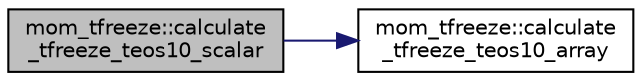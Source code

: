 digraph "mom_tfreeze::calculate_tfreeze_teos10_scalar"
{
 // INTERACTIVE_SVG=YES
 // LATEX_PDF_SIZE
  edge [fontname="Helvetica",fontsize="10",labelfontname="Helvetica",labelfontsize="10"];
  node [fontname="Helvetica",fontsize="10",shape=record];
  rankdir="LR";
  Node1 [label="mom_tfreeze::calculate\l_tfreeze_teos10_scalar",height=0.2,width=0.4,color="black", fillcolor="grey75", style="filled", fontcolor="black",tooltip="This subroutine computes the freezing point conservative temperature [degC] from absolute salinity [g..."];
  Node1 -> Node2 [color="midnightblue",fontsize="10",style="solid",fontname="Helvetica"];
  Node2 [label="mom_tfreeze::calculate\l_tfreeze_teos10_array",height=0.2,width=0.4,color="black", fillcolor="white", style="filled",URL="$namespacemom__tfreeze.html#ad5c8c3d7fb0b9459a38099be1f13a20e",tooltip="This subroutine computes the freezing point conservative temperature [degC] from absolute salinity [g..."];
}
